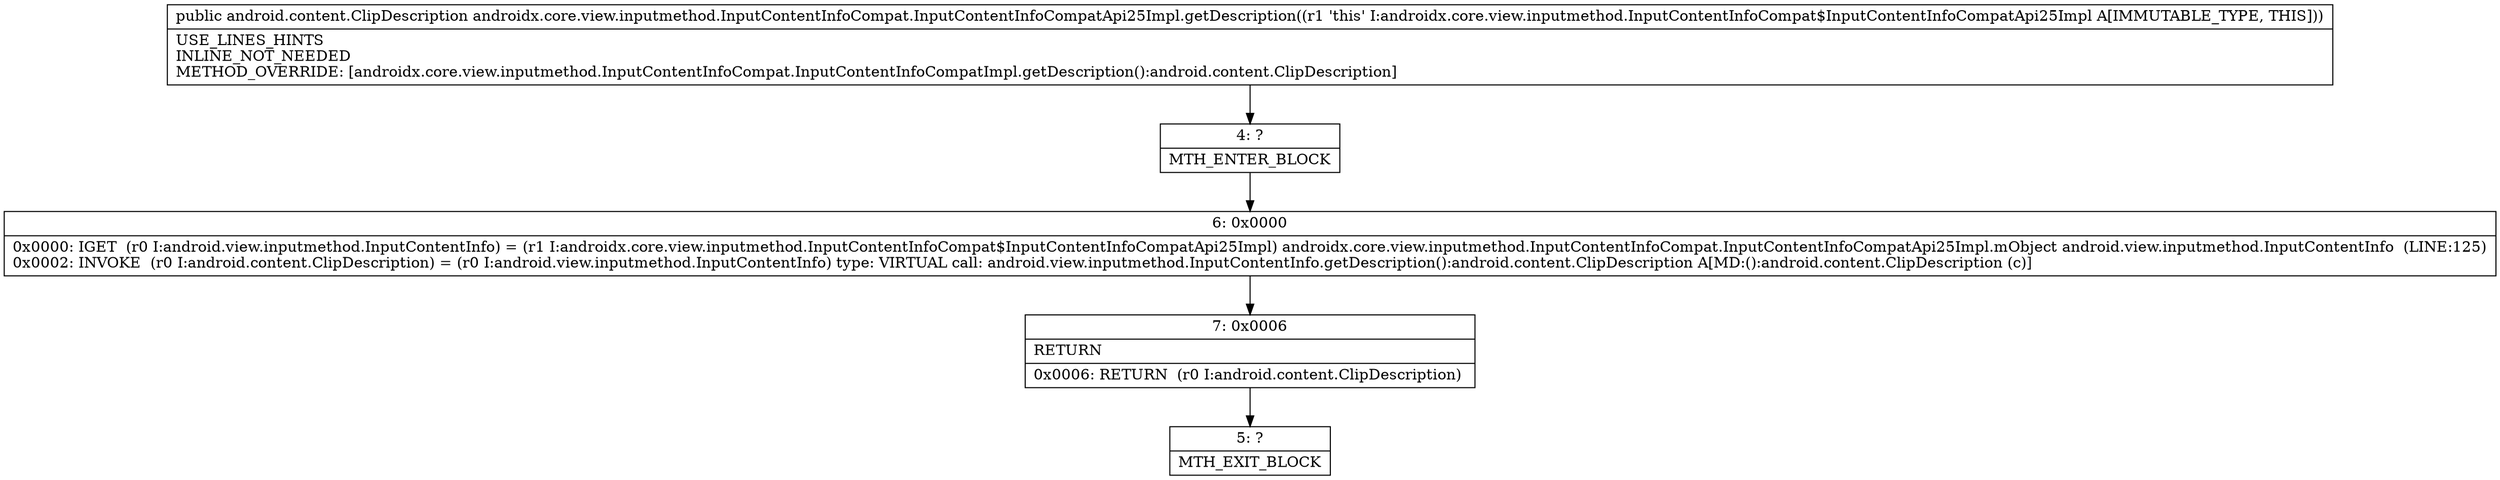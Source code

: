 digraph "CFG forandroidx.core.view.inputmethod.InputContentInfoCompat.InputContentInfoCompatApi25Impl.getDescription()Landroid\/content\/ClipDescription;" {
Node_4 [shape=record,label="{4\:\ ?|MTH_ENTER_BLOCK\l}"];
Node_6 [shape=record,label="{6\:\ 0x0000|0x0000: IGET  (r0 I:android.view.inputmethod.InputContentInfo) = (r1 I:androidx.core.view.inputmethod.InputContentInfoCompat$InputContentInfoCompatApi25Impl) androidx.core.view.inputmethod.InputContentInfoCompat.InputContentInfoCompatApi25Impl.mObject android.view.inputmethod.InputContentInfo  (LINE:125)\l0x0002: INVOKE  (r0 I:android.content.ClipDescription) = (r0 I:android.view.inputmethod.InputContentInfo) type: VIRTUAL call: android.view.inputmethod.InputContentInfo.getDescription():android.content.ClipDescription A[MD:():android.content.ClipDescription (c)]\l}"];
Node_7 [shape=record,label="{7\:\ 0x0006|RETURN\l|0x0006: RETURN  (r0 I:android.content.ClipDescription) \l}"];
Node_5 [shape=record,label="{5\:\ ?|MTH_EXIT_BLOCK\l}"];
MethodNode[shape=record,label="{public android.content.ClipDescription androidx.core.view.inputmethod.InputContentInfoCompat.InputContentInfoCompatApi25Impl.getDescription((r1 'this' I:androidx.core.view.inputmethod.InputContentInfoCompat$InputContentInfoCompatApi25Impl A[IMMUTABLE_TYPE, THIS]))  | USE_LINES_HINTS\lINLINE_NOT_NEEDED\lMETHOD_OVERRIDE: [androidx.core.view.inputmethod.InputContentInfoCompat.InputContentInfoCompatImpl.getDescription():android.content.ClipDescription]\l}"];
MethodNode -> Node_4;Node_4 -> Node_6;
Node_6 -> Node_7;
Node_7 -> Node_5;
}


